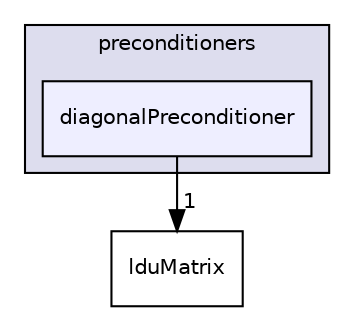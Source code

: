 digraph "src/OpenFOAM/matrices/lduMatrix/preconditioners/diagonalPreconditioner" {
  bgcolor=transparent;
  compound=true
  node [ fontsize="10", fontname="Helvetica"];
  edge [ labelfontsize="10", labelfontname="Helvetica"];
  subgraph clusterdir_3f6e7e10cc3663a460947d1f6ad52004 {
    graph [ bgcolor="#ddddee", pencolor="black", label="preconditioners" fontname="Helvetica", fontsize="10", URL="dir_3f6e7e10cc3663a460947d1f6ad52004.html"]
  dir_60ae93f41ecf057c5c3283cd6491ec21 [shape=box, label="diagonalPreconditioner", style="filled", fillcolor="#eeeeff", pencolor="black", URL="dir_60ae93f41ecf057c5c3283cd6491ec21.html"];
  }
  dir_1ce70feb2b06c30ebd4091245573b99e [shape=box label="lduMatrix" URL="dir_1ce70feb2b06c30ebd4091245573b99e.html"];
  dir_60ae93f41ecf057c5c3283cd6491ec21->dir_1ce70feb2b06c30ebd4091245573b99e [headlabel="1", labeldistance=1.5 headhref="dir_002153_002149.html"];
}
